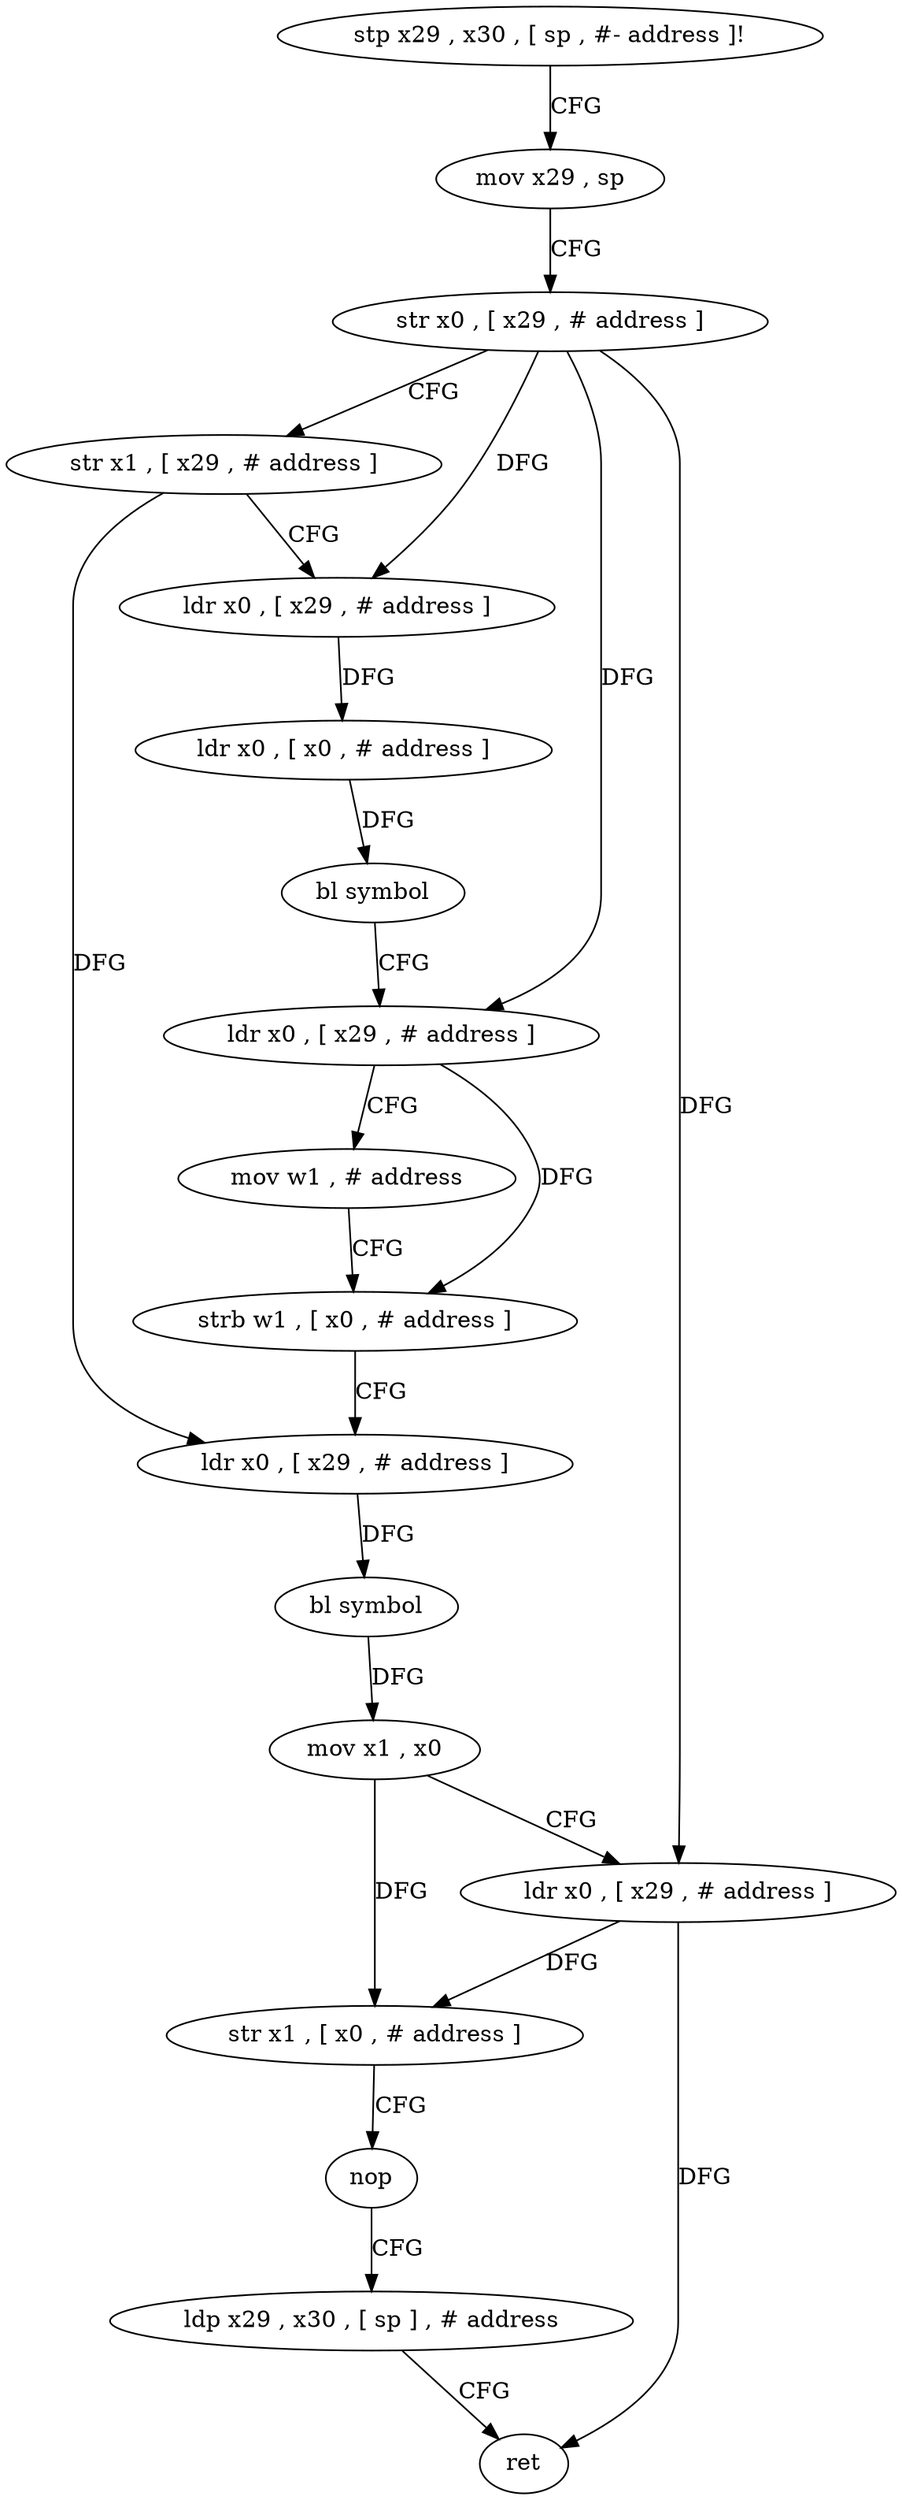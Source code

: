 digraph "func" {
"137740" [label = "stp x29 , x30 , [ sp , #- address ]!" ]
"137744" [label = "mov x29 , sp" ]
"137748" [label = "str x0 , [ x29 , # address ]" ]
"137752" [label = "str x1 , [ x29 , # address ]" ]
"137756" [label = "ldr x0 , [ x29 , # address ]" ]
"137760" [label = "ldr x0 , [ x0 , # address ]" ]
"137764" [label = "bl symbol" ]
"137768" [label = "ldr x0 , [ x29 , # address ]" ]
"137772" [label = "mov w1 , # address" ]
"137776" [label = "strb w1 , [ x0 , # address ]" ]
"137780" [label = "ldr x0 , [ x29 , # address ]" ]
"137784" [label = "bl symbol" ]
"137788" [label = "mov x1 , x0" ]
"137792" [label = "ldr x0 , [ x29 , # address ]" ]
"137796" [label = "str x1 , [ x0 , # address ]" ]
"137800" [label = "nop" ]
"137804" [label = "ldp x29 , x30 , [ sp ] , # address" ]
"137808" [label = "ret" ]
"137740" -> "137744" [ label = "CFG" ]
"137744" -> "137748" [ label = "CFG" ]
"137748" -> "137752" [ label = "CFG" ]
"137748" -> "137756" [ label = "DFG" ]
"137748" -> "137768" [ label = "DFG" ]
"137748" -> "137792" [ label = "DFG" ]
"137752" -> "137756" [ label = "CFG" ]
"137752" -> "137780" [ label = "DFG" ]
"137756" -> "137760" [ label = "DFG" ]
"137760" -> "137764" [ label = "DFG" ]
"137764" -> "137768" [ label = "CFG" ]
"137768" -> "137772" [ label = "CFG" ]
"137768" -> "137776" [ label = "DFG" ]
"137772" -> "137776" [ label = "CFG" ]
"137776" -> "137780" [ label = "CFG" ]
"137780" -> "137784" [ label = "DFG" ]
"137784" -> "137788" [ label = "DFG" ]
"137788" -> "137792" [ label = "CFG" ]
"137788" -> "137796" [ label = "DFG" ]
"137792" -> "137796" [ label = "DFG" ]
"137792" -> "137808" [ label = "DFG" ]
"137796" -> "137800" [ label = "CFG" ]
"137800" -> "137804" [ label = "CFG" ]
"137804" -> "137808" [ label = "CFG" ]
}
